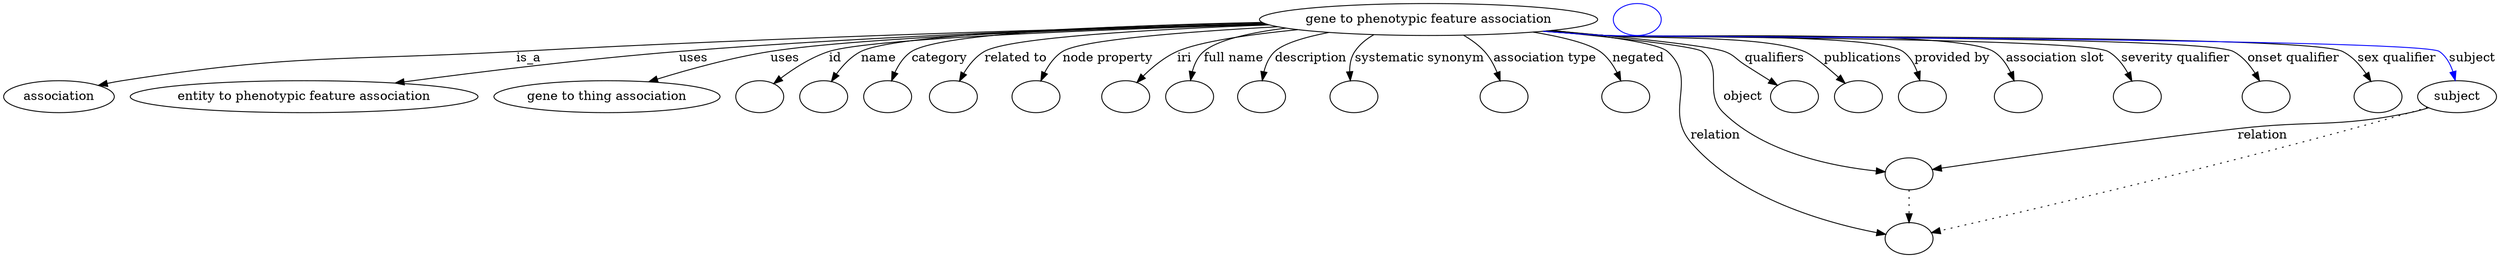 digraph {
	graph [bb="0,0,2326.6,281"];
	node [label="\N"];
	"gene to phenotypic feature association"	 [height=0.5,
		label="gene to phenotypic feature association",
		pos="1327.4,263",
		width=4.046];
	association	 [height=0.5,
		pos="49.402,177",
		width=1.3723];
	"gene to phenotypic feature association" -> association	 [label=is_a,
		lp="488.68,220",
		pos="e,85.609,189.35 1185.5,258.92 1016.5,253.61 725.92,243.08 476.85,227 312.82,216.41 269.77,226.26 108.4,195 104.2,194.19 99.878,193.19 \
95.569,192.08"];
	"entity to phenotypic feature association"	 [height=0.5,
		pos="266.4,177",
		width=4.1417];
	"gene to phenotypic feature association" -> "entity to phenotypic feature association"	 [label=uses,
		lp="632.46,220",
		pos="e,354.13,191.62 1184.2,259.47 1041.2,255.06 815.15,245.69 620.29,227 533.46,218.67 435.27,204.41 364.38,193.25"];
	"gene to thing association"	 [height=0.5,
		pos="531.4,177",
		width=2.7163];
	"gene to phenotypic feature association" -> "gene to thing association"	 [label=uses,
		lp="718.46,220",
		pos="e,576.79,192.97 1186.3,258.43 1032.1,252.8 795.14,242.09 706.29,227 665.49,220.07 620.62,207.13 586.55,196.15"];
	id	 [color=black,
		height=0.5,
		label="",
		pos="674.4,177",
		width=0.75];
	"gene to phenotypic feature association" -> id	 [color=black,
		label=id,
		lp="775.85,220",
		pos="e,693.42,190.09 1183.1,260.5 1044.1,256.86 844.37,248.06 769.51,227 745.39,220.22 720.4,206.79 702.09,195.55",
		style=solid];
	name	 [color=black,
		height=0.5,
		label="",
		pos="746.4,177",
		width=0.75];
	"gene to phenotypic feature association" -> name	 [color=black,
		label=name,
		lp="823.56,220",
		pos="e,760.41,192.68 1188.1,257.67 1046.3,251.55 842.59,240.59 808.08,227 793.02,221.07 778.79,210.05 767.8,199.86",
		style=solid];
	category	 [color=black,
		height=0.5,
		label="",
		pos="818.4,177",
		width=0.75];
	"gene to phenotypic feature association" -> category	 [color=black,
		label=category,
		lp="882.5,220",
		pos="e,827.35,194.5 1187.5,257.91 1059.9,252.35 886.81,242.16 858.21,227 847.96,221.56 839.44,212.23 832.95,203.08",
		style=solid];
	"related to"	 [color=black,
		height=0.5,
		label="",
		pos="890.4,177",
		width=0.75];
	"gene to phenotypic feature association" -> "related to"	 [color=black,
		label="related to",
		lp="950.64,220",
		pos="e,897.53,194.89 1191,256.63 1083,250.62 946.77,240.52 923.93,227 914.85,221.63 907.72,212.72 902.41,203.89",
		style=solid];
	"node property"	 [color=black,
		height=0.5,
		label="",
		pos="962.4,177",
		width=0.75];
	"gene to phenotypic feature association" -> "node property"	 [color=black,
		label="node property",
		lp="1033.5,220",
		pos="e,969,194.79 1198.9,254.46 1112.7,247.81 1011.8,237.91 994.26,227 985.43,221.52 978.61,212.59 973.59,203.78",
		style=solid];
	iri	 [color=black,
		height=0.5,
		label="",
		pos="1034.4,177",
		width=0.75];
	"gene to phenotypic feature association" -> iri	 [color=black,
		label=iri,
		lp="1105.6,220",
		pos="e,1049.4,192.22 1218.5,251.04 1170.7,244.74 1120.7,236.37 1099,227 1083.5,220.33 1068.5,209.11 1056.9,198.98",
		style=solid];
	"full name"	 [color=black,
		height=0.5,
		label="",
		pos="1106.4,177",
		width=0.75];
	"gene to phenotypic feature association" -> "full name"	 [color=black,
		label="full name",
		lp="1152,220",
		pos="e,1108.7,195.32 1210.8,252.18 1173.9,246.68 1139.1,238.61 1125.1,227 1118.5,221.43 1114.2,213.23 1111.4,205.07",
		style=solid];
	description	 [color=black,
		height=0.5,
		label="",
		pos="1178.4,177",
		width=0.75];
	"gene to phenotypic feature association" -> description	 [color=black,
		label=description,
		lp="1221.5,220",
		pos="e,1178.3,195.38 1242.9,248.22 1219.6,242.57 1198.4,235.42 1190.2,227 1184.6,221.23 1181.4,213.3 1179.8,205.46",
		style=solid];
	"systematic synonym"	 [color=black,
		height=0.5,
		label="",
		pos="1259.4,177",
		width=0.75];
	"gene to phenotypic feature association" -> "systematic synonym"	 [color=black,
		label="systematic synonym",
		lp="1318.4,220",
		pos="e,1255.6,194.89 1280,245.87 1272.3,240.96 1265.2,234.76 1260.5,227 1256.5,220.48 1255.1,212.54 1255,204.92",
		style=solid];
	"association type"	 [color=black,
		height=0.5,
		label="",
		pos="1396.4,177",
		width=0.75];
	"gene to phenotypic feature association" -> "association type"	 [color=black,
		label="association type",
		lp="1428.3,220",
		pos="e,1391,194.84 1355.3,245.28 1362.2,240 1369.1,233.79 1374.4,227 1379.7,220.29 1384,212.12 1387.3,204.34",
		style=solid];
	negated	 [color=black,
		height=0.5,
		label="",
		pos="1492.4,177",
		width=0.75];
	"gene to phenotypic feature association" -> negated	 [color=black,
		label=negated,
		lp="1509.2,220",
		pos="e,1491.4,195.04 1418.2,248.92 1444.1,243.25 1468,235.92 1477.4,227 1483.5,221.22 1487.2,213.06 1489.3,205",
		style=solid];
	relation	 [color=black,
		height=0.5,
		label="",
		pos="1770.4,18",
		width=0.75];
	"gene to phenotypic feature association" -> relation	 [color=black,
		label=relation,
		lp="1600.8,134",
		pos="e,1745.9,26.098 1428,249.93 1476.6,242.83 1526.4,234.09 1535.4,227 1573.4,197.04 1546.3,163.05 1578.6,127 1622.7,77.908 1694.2,45.542 \
1736.4,29.612",
		style=solid];
	object	 [color=black,
		height=0.5,
		label="",
		pos="1770.4,91",
		width=0.75];
	"gene to phenotypic feature association" -> object	 [color=black,
		label=object,
		lp="1619.5,177",
		pos="e,1743.8,94.72 1432.4,250.53 1498.9,242.22 1573.5,231.94 1579.4,227 1603.9,206.6 1580.4,182.21 1602.2,159 1637.3,121.68 1695.7,104.33 \
1733.7,96.64",
		style=solid];
	qualifiers	 [color=black,
		height=0.5,
		label="",
		pos="1672.4,177",
		width=0.75];
	"gene to phenotypic feature association" -> qualifiers	 [color=black,
		label=qualifiers,
		lp="1653.5,220",
		pos="e,1655.2,191.23 1432.7,250.55 1507.6,241.5 1596.2,230.29 1604.4,227 1613.5,223.34 1631.8,209.78 1647.1,197.71",
		style=solid];
	publications	 [color=black,
		height=0.5,
		label="",
		pos="1744.4,177",
		width=0.75];
	"gene to phenotypic feature association" -> publications	 [color=black,
		label=publications,
		lp="1735.6,220",
		pos="e,1728,191.32 1432.4,250.45 1449.1,248.56 1466.2,246.68 1482.4,245 1569.9,235.93 1597.5,259.07 1679.4,227 1688.3,223.52 1705.7,209.95 \
1720.3,197.83",
		style=solid];
	"provided by"	 [color=black,
		height=0.5,
		label="",
		pos="1816.4,177",
		width=0.75];
	"gene to phenotypic feature association" -> "provided by"	 [color=black,
		label="provided by",
		lp="1824,220",
		pos="e,1805.8,194.12 1430.7,250.23 1448,248.32 1465.7,246.49 1482.4,245 1546.3,239.3 1712.5,254.59 1770.4,227 1781.9,221.51 1791.9,211.71 \
1799.6,202.24",
		style=solid];
	"association slot"	 [color=black,
		height=0.5,
		label="",
		pos="1888.4,177",
		width=0.75];
	"gene to phenotypic feature association" -> "association slot"	 [color=black,
		label="association slot",
		lp="1917.4,220",
		pos="e,1883.3,194.97 1429.4,250.15 1447.1,248.22 1465.3,246.4 1482.4,245 1524.3,241.57 1824.6,249.12 1860.4,227 1868.9,221.77 1875,213.01 \
1879.3,204.27",
		style=solid];
	"severity qualifier"	 [color=black,
		height=0.5,
		label="",
		pos="1991.4,177",
		width=0.75];
	"gene to phenotypic feature association" -> "severity qualifier"	 [color=black,
		label="severity qualifier",
		lp="2024.6,220",
		pos="e,1986.7,194.99 1429,250.05 1446.8,248.11 1465.1,246.32 1482.4,245 1509.1,242.95 1941.6,241.15 1964.4,227 1972.8,221.8 1978.7,213.04 \
1982.9,204.3",
		style=solid];
	"onset qualifier"	 [color=black,
		height=0.5,
		label="",
		pos="2108.4,177",
		width=0.75];
	"gene to phenotypic feature association" -> "onset qualifier"	 [color=black,
		label="onset qualifier",
		lp="2131.3,220",
		pos="e,2101.8,194.62 1428.6,249.99 1446.5,248.05 1465,246.27 1482.4,245 1515.3,242.6 2046.6,243.06 2075.4,227 2084.8,221.76 2092,212.58 \
2097.2,203.51",
		style=solid];
	"sex qualifier"	 [color=black,
		height=0.5,
		label="",
		pos="2211.4,177",
		width=0.75];
	"gene to phenotypic feature association" -> "sex qualifier"	 [color=black,
		label="sex qualifier",
		lp="2225.8,220",
		pos="e,2203.8,194.68 1428.2,249.97 1446.2,248.02 1464.8,246.25 1482.4,245 1520.8,242.28 2141.4,245 2175.4,227 2185.2,221.83 2192.9,212.66 \
2198.7,203.58",
		style=solid];
	subject	 [height=0.5,
		pos="2291.4,177",
		width=0.97656];
	"gene to phenotypic feature association" -> subject	 [color=blue,
		label=subject,
		lp="2296.2,220",
		pos="e,2286.7,195.04 1428.2,249.93 1446.2,247.98 1464.8,246.22 1482.4,245 1525.8,241.99 2227.3,249.69 2264.4,227 2272.8,221.86 2278.8,\
213.11 2282.9,204.37",
		style=solid];
	object -> relation	 [pos="e,1770.4,36.09 1770.4,72.955 1770.4,64.883 1770.4,55.176 1770.4,46.182",
		style=dotted];
	subject -> relation	 [pos="e,1795.8,24.53 2264.1,165.33 2258.6,163.13 2252.9,160.92 2247.4,159 2084.6,101.81 1885.4,48.012 1805.8,27.14",
		style=dotted];
	subject -> object	 [label=relation,
		lp="2107.8,134",
		pos="e,1796.9,95.632 2265.3,164.93 2259.5,162.65 2253.3,160.51 2247.4,159 2177.3,141.13 2157.3,150.67 2085.6,141 1984.4,127.34 1865.4,\
107.41 1806.8,97.336"];
	"gene to phenotypic feature association subject"	 [color=blue,
		height=0.5,
		label="",
		pos="1518.4,263",
		width=0.75];
}
